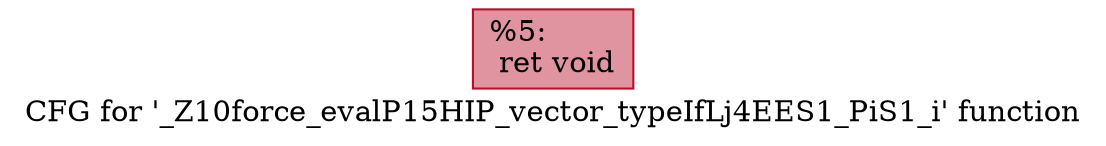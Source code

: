 digraph "CFG for '_Z10force_evalP15HIP_vector_typeIfLj4EES1_PiS1_i' function" {
	label="CFG for '_Z10force_evalP15HIP_vector_typeIfLj4EES1_PiS1_i' function";

	Node0x468b370 [shape=record,color="#b70d28ff", style=filled, fillcolor="#b70d2870",label="{%5:\l  ret void\l}"];
}

